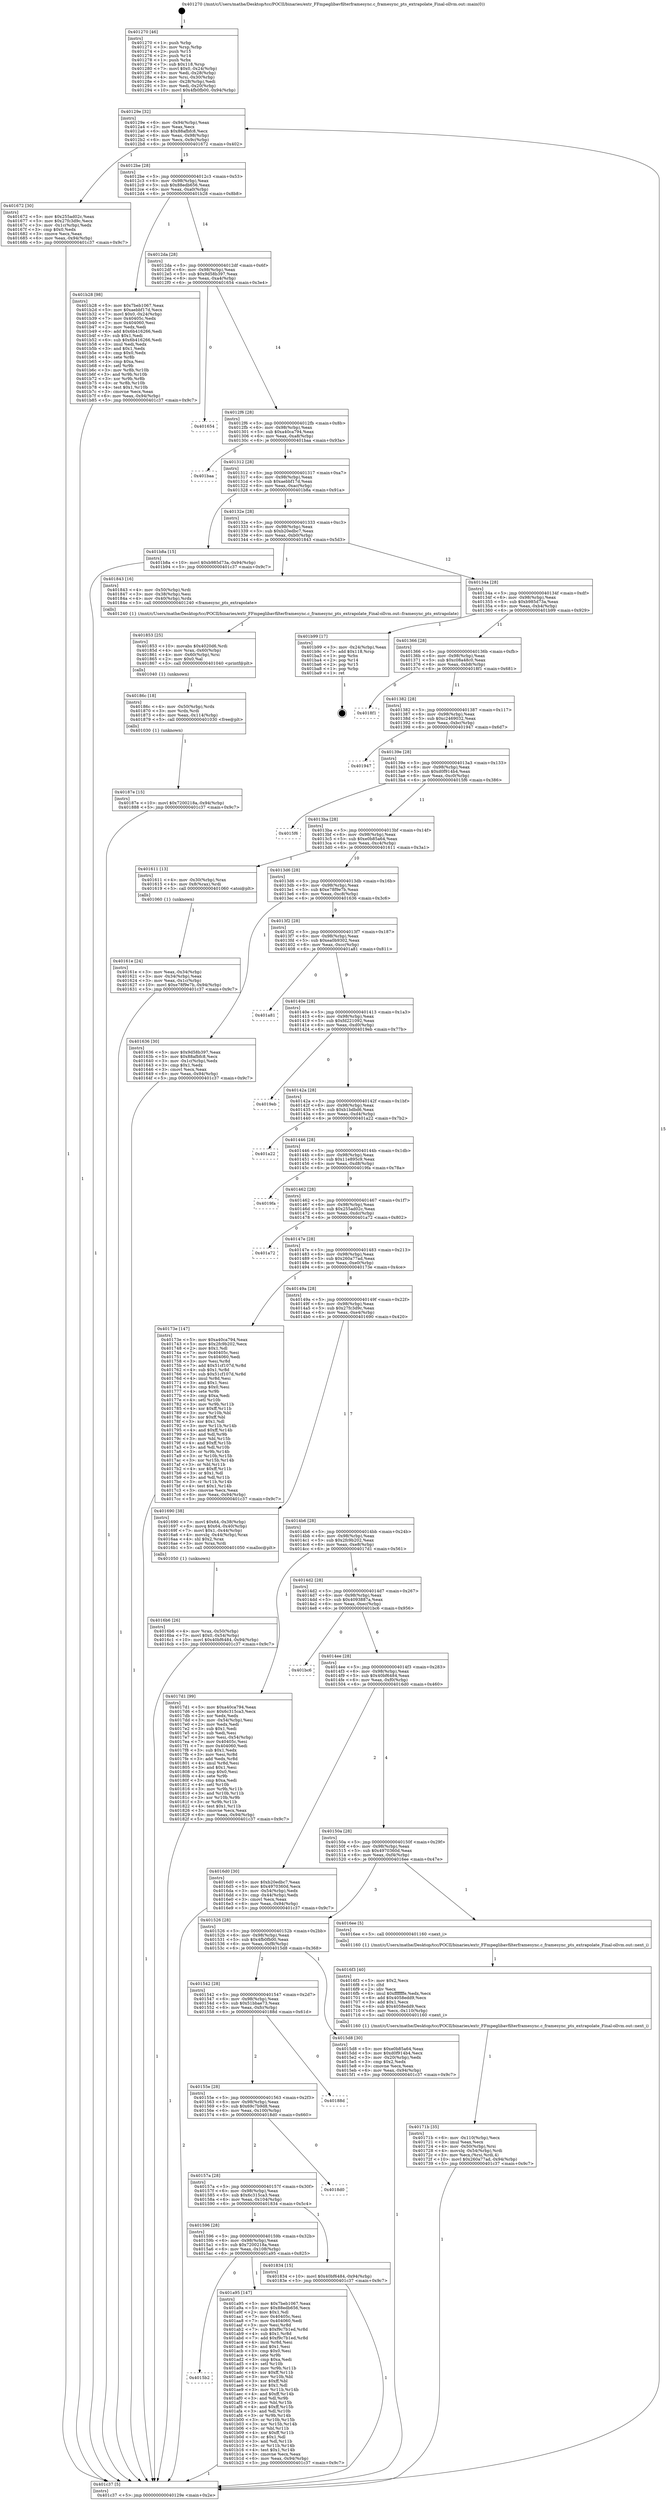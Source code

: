 digraph "0x401270" {
  label = "0x401270 (/mnt/c/Users/mathe/Desktop/tcc/POCII/binaries/extr_FFmpeglibavfilterframesync.c_framesync_pts_extrapolate_Final-ollvm.out::main(0))"
  labelloc = "t"
  node[shape=record]

  Entry [label="",width=0.3,height=0.3,shape=circle,fillcolor=black,style=filled]
  "0x40129e" [label="{
     0x40129e [32]\l
     | [instrs]\l
     &nbsp;&nbsp;0x40129e \<+6\>: mov -0x94(%rbp),%eax\l
     &nbsp;&nbsp;0x4012a4 \<+2\>: mov %eax,%ecx\l
     &nbsp;&nbsp;0x4012a6 \<+6\>: sub $0x88afbfc8,%ecx\l
     &nbsp;&nbsp;0x4012ac \<+6\>: mov %eax,-0x98(%rbp)\l
     &nbsp;&nbsp;0x4012b2 \<+6\>: mov %ecx,-0x9c(%rbp)\l
     &nbsp;&nbsp;0x4012b8 \<+6\>: je 0000000000401672 \<main+0x402\>\l
  }"]
  "0x401672" [label="{
     0x401672 [30]\l
     | [instrs]\l
     &nbsp;&nbsp;0x401672 \<+5\>: mov $0x255ad02c,%eax\l
     &nbsp;&nbsp;0x401677 \<+5\>: mov $0x27fc3d9c,%ecx\l
     &nbsp;&nbsp;0x40167c \<+3\>: mov -0x1c(%rbp),%edx\l
     &nbsp;&nbsp;0x40167f \<+3\>: cmp $0x0,%edx\l
     &nbsp;&nbsp;0x401682 \<+3\>: cmove %ecx,%eax\l
     &nbsp;&nbsp;0x401685 \<+6\>: mov %eax,-0x94(%rbp)\l
     &nbsp;&nbsp;0x40168b \<+5\>: jmp 0000000000401c37 \<main+0x9c7\>\l
  }"]
  "0x4012be" [label="{
     0x4012be [28]\l
     | [instrs]\l
     &nbsp;&nbsp;0x4012be \<+5\>: jmp 00000000004012c3 \<main+0x53\>\l
     &nbsp;&nbsp;0x4012c3 \<+6\>: mov -0x98(%rbp),%eax\l
     &nbsp;&nbsp;0x4012c9 \<+5\>: sub $0x88edb656,%eax\l
     &nbsp;&nbsp;0x4012ce \<+6\>: mov %eax,-0xa0(%rbp)\l
     &nbsp;&nbsp;0x4012d4 \<+6\>: je 0000000000401b28 \<main+0x8b8\>\l
  }"]
  Exit [label="",width=0.3,height=0.3,shape=circle,fillcolor=black,style=filled,peripheries=2]
  "0x401b28" [label="{
     0x401b28 [98]\l
     | [instrs]\l
     &nbsp;&nbsp;0x401b28 \<+5\>: mov $0x7beb1067,%eax\l
     &nbsp;&nbsp;0x401b2d \<+5\>: mov $0xaebbf17d,%ecx\l
     &nbsp;&nbsp;0x401b32 \<+7\>: movl $0x0,-0x24(%rbp)\l
     &nbsp;&nbsp;0x401b39 \<+7\>: mov 0x40405c,%edx\l
     &nbsp;&nbsp;0x401b40 \<+7\>: mov 0x404060,%esi\l
     &nbsp;&nbsp;0x401b47 \<+2\>: mov %edx,%edi\l
     &nbsp;&nbsp;0x401b49 \<+6\>: add $0x6b416266,%edi\l
     &nbsp;&nbsp;0x401b4f \<+3\>: sub $0x1,%edi\l
     &nbsp;&nbsp;0x401b52 \<+6\>: sub $0x6b416266,%edi\l
     &nbsp;&nbsp;0x401b58 \<+3\>: imul %edi,%edx\l
     &nbsp;&nbsp;0x401b5b \<+3\>: and $0x1,%edx\l
     &nbsp;&nbsp;0x401b5e \<+3\>: cmp $0x0,%edx\l
     &nbsp;&nbsp;0x401b61 \<+4\>: sete %r8b\l
     &nbsp;&nbsp;0x401b65 \<+3\>: cmp $0xa,%esi\l
     &nbsp;&nbsp;0x401b68 \<+4\>: setl %r9b\l
     &nbsp;&nbsp;0x401b6c \<+3\>: mov %r8b,%r10b\l
     &nbsp;&nbsp;0x401b6f \<+3\>: and %r9b,%r10b\l
     &nbsp;&nbsp;0x401b72 \<+3\>: xor %r9b,%r8b\l
     &nbsp;&nbsp;0x401b75 \<+3\>: or %r8b,%r10b\l
     &nbsp;&nbsp;0x401b78 \<+4\>: test $0x1,%r10b\l
     &nbsp;&nbsp;0x401b7c \<+3\>: cmovne %ecx,%eax\l
     &nbsp;&nbsp;0x401b7f \<+6\>: mov %eax,-0x94(%rbp)\l
     &nbsp;&nbsp;0x401b85 \<+5\>: jmp 0000000000401c37 \<main+0x9c7\>\l
  }"]
  "0x4012da" [label="{
     0x4012da [28]\l
     | [instrs]\l
     &nbsp;&nbsp;0x4012da \<+5\>: jmp 00000000004012df \<main+0x6f\>\l
     &nbsp;&nbsp;0x4012df \<+6\>: mov -0x98(%rbp),%eax\l
     &nbsp;&nbsp;0x4012e5 \<+5\>: sub $0x9d58b397,%eax\l
     &nbsp;&nbsp;0x4012ea \<+6\>: mov %eax,-0xa4(%rbp)\l
     &nbsp;&nbsp;0x4012f0 \<+6\>: je 0000000000401654 \<main+0x3e4\>\l
  }"]
  "0x4015b2" [label="{
     0x4015b2\l
  }", style=dashed]
  "0x401654" [label="{
     0x401654\l
  }", style=dashed]
  "0x4012f6" [label="{
     0x4012f6 [28]\l
     | [instrs]\l
     &nbsp;&nbsp;0x4012f6 \<+5\>: jmp 00000000004012fb \<main+0x8b\>\l
     &nbsp;&nbsp;0x4012fb \<+6\>: mov -0x98(%rbp),%eax\l
     &nbsp;&nbsp;0x401301 \<+5\>: sub $0xa40ca794,%eax\l
     &nbsp;&nbsp;0x401306 \<+6\>: mov %eax,-0xa8(%rbp)\l
     &nbsp;&nbsp;0x40130c \<+6\>: je 0000000000401baa \<main+0x93a\>\l
  }"]
  "0x401a95" [label="{
     0x401a95 [147]\l
     | [instrs]\l
     &nbsp;&nbsp;0x401a95 \<+5\>: mov $0x7beb1067,%eax\l
     &nbsp;&nbsp;0x401a9a \<+5\>: mov $0x88edb656,%ecx\l
     &nbsp;&nbsp;0x401a9f \<+2\>: mov $0x1,%dl\l
     &nbsp;&nbsp;0x401aa1 \<+7\>: mov 0x40405c,%esi\l
     &nbsp;&nbsp;0x401aa8 \<+7\>: mov 0x404060,%edi\l
     &nbsp;&nbsp;0x401aaf \<+3\>: mov %esi,%r8d\l
     &nbsp;&nbsp;0x401ab2 \<+7\>: sub $0xf9c7b1ed,%r8d\l
     &nbsp;&nbsp;0x401ab9 \<+4\>: sub $0x1,%r8d\l
     &nbsp;&nbsp;0x401abd \<+7\>: add $0xf9c7b1ed,%r8d\l
     &nbsp;&nbsp;0x401ac4 \<+4\>: imul %r8d,%esi\l
     &nbsp;&nbsp;0x401ac8 \<+3\>: and $0x1,%esi\l
     &nbsp;&nbsp;0x401acb \<+3\>: cmp $0x0,%esi\l
     &nbsp;&nbsp;0x401ace \<+4\>: sete %r9b\l
     &nbsp;&nbsp;0x401ad2 \<+3\>: cmp $0xa,%edi\l
     &nbsp;&nbsp;0x401ad5 \<+4\>: setl %r10b\l
     &nbsp;&nbsp;0x401ad9 \<+3\>: mov %r9b,%r11b\l
     &nbsp;&nbsp;0x401adc \<+4\>: xor $0xff,%r11b\l
     &nbsp;&nbsp;0x401ae0 \<+3\>: mov %r10b,%bl\l
     &nbsp;&nbsp;0x401ae3 \<+3\>: xor $0xff,%bl\l
     &nbsp;&nbsp;0x401ae6 \<+3\>: xor $0x1,%dl\l
     &nbsp;&nbsp;0x401ae9 \<+3\>: mov %r11b,%r14b\l
     &nbsp;&nbsp;0x401aec \<+4\>: and $0xff,%r14b\l
     &nbsp;&nbsp;0x401af0 \<+3\>: and %dl,%r9b\l
     &nbsp;&nbsp;0x401af3 \<+3\>: mov %bl,%r15b\l
     &nbsp;&nbsp;0x401af6 \<+4\>: and $0xff,%r15b\l
     &nbsp;&nbsp;0x401afa \<+3\>: and %dl,%r10b\l
     &nbsp;&nbsp;0x401afd \<+3\>: or %r9b,%r14b\l
     &nbsp;&nbsp;0x401b00 \<+3\>: or %r10b,%r15b\l
     &nbsp;&nbsp;0x401b03 \<+3\>: xor %r15b,%r14b\l
     &nbsp;&nbsp;0x401b06 \<+3\>: or %bl,%r11b\l
     &nbsp;&nbsp;0x401b09 \<+4\>: xor $0xff,%r11b\l
     &nbsp;&nbsp;0x401b0d \<+3\>: or $0x1,%dl\l
     &nbsp;&nbsp;0x401b10 \<+3\>: and %dl,%r11b\l
     &nbsp;&nbsp;0x401b13 \<+3\>: or %r11b,%r14b\l
     &nbsp;&nbsp;0x401b16 \<+4\>: test $0x1,%r14b\l
     &nbsp;&nbsp;0x401b1a \<+3\>: cmovne %ecx,%eax\l
     &nbsp;&nbsp;0x401b1d \<+6\>: mov %eax,-0x94(%rbp)\l
     &nbsp;&nbsp;0x401b23 \<+5\>: jmp 0000000000401c37 \<main+0x9c7\>\l
  }"]
  "0x401baa" [label="{
     0x401baa\l
  }", style=dashed]
  "0x401312" [label="{
     0x401312 [28]\l
     | [instrs]\l
     &nbsp;&nbsp;0x401312 \<+5\>: jmp 0000000000401317 \<main+0xa7\>\l
     &nbsp;&nbsp;0x401317 \<+6\>: mov -0x98(%rbp),%eax\l
     &nbsp;&nbsp;0x40131d \<+5\>: sub $0xaebbf17d,%eax\l
     &nbsp;&nbsp;0x401322 \<+6\>: mov %eax,-0xac(%rbp)\l
     &nbsp;&nbsp;0x401328 \<+6\>: je 0000000000401b8a \<main+0x91a\>\l
  }"]
  "0x40187e" [label="{
     0x40187e [15]\l
     | [instrs]\l
     &nbsp;&nbsp;0x40187e \<+10\>: movl $0x7200218a,-0x94(%rbp)\l
     &nbsp;&nbsp;0x401888 \<+5\>: jmp 0000000000401c37 \<main+0x9c7\>\l
  }"]
  "0x401b8a" [label="{
     0x401b8a [15]\l
     | [instrs]\l
     &nbsp;&nbsp;0x401b8a \<+10\>: movl $0xb985d73a,-0x94(%rbp)\l
     &nbsp;&nbsp;0x401b94 \<+5\>: jmp 0000000000401c37 \<main+0x9c7\>\l
  }"]
  "0x40132e" [label="{
     0x40132e [28]\l
     | [instrs]\l
     &nbsp;&nbsp;0x40132e \<+5\>: jmp 0000000000401333 \<main+0xc3\>\l
     &nbsp;&nbsp;0x401333 \<+6\>: mov -0x98(%rbp),%eax\l
     &nbsp;&nbsp;0x401339 \<+5\>: sub $0xb20edbc7,%eax\l
     &nbsp;&nbsp;0x40133e \<+6\>: mov %eax,-0xb0(%rbp)\l
     &nbsp;&nbsp;0x401344 \<+6\>: je 0000000000401843 \<main+0x5d3\>\l
  }"]
  "0x40186c" [label="{
     0x40186c [18]\l
     | [instrs]\l
     &nbsp;&nbsp;0x40186c \<+4\>: mov -0x50(%rbp),%rdx\l
     &nbsp;&nbsp;0x401870 \<+3\>: mov %rdx,%rdi\l
     &nbsp;&nbsp;0x401873 \<+6\>: mov %eax,-0x114(%rbp)\l
     &nbsp;&nbsp;0x401879 \<+5\>: call 0000000000401030 \<free@plt\>\l
     | [calls]\l
     &nbsp;&nbsp;0x401030 \{1\} (unknown)\l
  }"]
  "0x401843" [label="{
     0x401843 [16]\l
     | [instrs]\l
     &nbsp;&nbsp;0x401843 \<+4\>: mov -0x50(%rbp),%rdi\l
     &nbsp;&nbsp;0x401847 \<+3\>: mov -0x38(%rbp),%esi\l
     &nbsp;&nbsp;0x40184a \<+4\>: mov -0x40(%rbp),%rdx\l
     &nbsp;&nbsp;0x40184e \<+5\>: call 0000000000401240 \<framesync_pts_extrapolate\>\l
     | [calls]\l
     &nbsp;&nbsp;0x401240 \{1\} (/mnt/c/Users/mathe/Desktop/tcc/POCII/binaries/extr_FFmpeglibavfilterframesync.c_framesync_pts_extrapolate_Final-ollvm.out::framesync_pts_extrapolate)\l
  }"]
  "0x40134a" [label="{
     0x40134a [28]\l
     | [instrs]\l
     &nbsp;&nbsp;0x40134a \<+5\>: jmp 000000000040134f \<main+0xdf\>\l
     &nbsp;&nbsp;0x40134f \<+6\>: mov -0x98(%rbp),%eax\l
     &nbsp;&nbsp;0x401355 \<+5\>: sub $0xb985d73a,%eax\l
     &nbsp;&nbsp;0x40135a \<+6\>: mov %eax,-0xb4(%rbp)\l
     &nbsp;&nbsp;0x401360 \<+6\>: je 0000000000401b99 \<main+0x929\>\l
  }"]
  "0x401853" [label="{
     0x401853 [25]\l
     | [instrs]\l
     &nbsp;&nbsp;0x401853 \<+10\>: movabs $0x4020d6,%rdi\l
     &nbsp;&nbsp;0x40185d \<+4\>: mov %rax,-0x60(%rbp)\l
     &nbsp;&nbsp;0x401861 \<+4\>: mov -0x60(%rbp),%rsi\l
     &nbsp;&nbsp;0x401865 \<+2\>: mov $0x0,%al\l
     &nbsp;&nbsp;0x401867 \<+5\>: call 0000000000401040 \<printf@plt\>\l
     | [calls]\l
     &nbsp;&nbsp;0x401040 \{1\} (unknown)\l
  }"]
  "0x401b99" [label="{
     0x401b99 [17]\l
     | [instrs]\l
     &nbsp;&nbsp;0x401b99 \<+3\>: mov -0x24(%rbp),%eax\l
     &nbsp;&nbsp;0x401b9c \<+7\>: add $0x118,%rsp\l
     &nbsp;&nbsp;0x401ba3 \<+1\>: pop %rbx\l
     &nbsp;&nbsp;0x401ba4 \<+2\>: pop %r14\l
     &nbsp;&nbsp;0x401ba6 \<+2\>: pop %r15\l
     &nbsp;&nbsp;0x401ba8 \<+1\>: pop %rbp\l
     &nbsp;&nbsp;0x401ba9 \<+1\>: ret\l
  }"]
  "0x401366" [label="{
     0x401366 [28]\l
     | [instrs]\l
     &nbsp;&nbsp;0x401366 \<+5\>: jmp 000000000040136b \<main+0xfb\>\l
     &nbsp;&nbsp;0x40136b \<+6\>: mov -0x98(%rbp),%eax\l
     &nbsp;&nbsp;0x401371 \<+5\>: sub $0xc08a48c0,%eax\l
     &nbsp;&nbsp;0x401376 \<+6\>: mov %eax,-0xb8(%rbp)\l
     &nbsp;&nbsp;0x40137c \<+6\>: je 00000000004018f1 \<main+0x681\>\l
  }"]
  "0x401596" [label="{
     0x401596 [28]\l
     | [instrs]\l
     &nbsp;&nbsp;0x401596 \<+5\>: jmp 000000000040159b \<main+0x32b\>\l
     &nbsp;&nbsp;0x40159b \<+6\>: mov -0x98(%rbp),%eax\l
     &nbsp;&nbsp;0x4015a1 \<+5\>: sub $0x7200218a,%eax\l
     &nbsp;&nbsp;0x4015a6 \<+6\>: mov %eax,-0x108(%rbp)\l
     &nbsp;&nbsp;0x4015ac \<+6\>: je 0000000000401a95 \<main+0x825\>\l
  }"]
  "0x4018f1" [label="{
     0x4018f1\l
  }", style=dashed]
  "0x401382" [label="{
     0x401382 [28]\l
     | [instrs]\l
     &nbsp;&nbsp;0x401382 \<+5\>: jmp 0000000000401387 \<main+0x117\>\l
     &nbsp;&nbsp;0x401387 \<+6\>: mov -0x98(%rbp),%eax\l
     &nbsp;&nbsp;0x40138d \<+5\>: sub $0xc2469032,%eax\l
     &nbsp;&nbsp;0x401392 \<+6\>: mov %eax,-0xbc(%rbp)\l
     &nbsp;&nbsp;0x401398 \<+6\>: je 0000000000401947 \<main+0x6d7\>\l
  }"]
  "0x401834" [label="{
     0x401834 [15]\l
     | [instrs]\l
     &nbsp;&nbsp;0x401834 \<+10\>: movl $0x40bf6484,-0x94(%rbp)\l
     &nbsp;&nbsp;0x40183e \<+5\>: jmp 0000000000401c37 \<main+0x9c7\>\l
  }"]
  "0x401947" [label="{
     0x401947\l
  }", style=dashed]
  "0x40139e" [label="{
     0x40139e [28]\l
     | [instrs]\l
     &nbsp;&nbsp;0x40139e \<+5\>: jmp 00000000004013a3 \<main+0x133\>\l
     &nbsp;&nbsp;0x4013a3 \<+6\>: mov -0x98(%rbp),%eax\l
     &nbsp;&nbsp;0x4013a9 \<+5\>: sub $0xd0f914b4,%eax\l
     &nbsp;&nbsp;0x4013ae \<+6\>: mov %eax,-0xc0(%rbp)\l
     &nbsp;&nbsp;0x4013b4 \<+6\>: je 00000000004015f6 \<main+0x386\>\l
  }"]
  "0x40157a" [label="{
     0x40157a [28]\l
     | [instrs]\l
     &nbsp;&nbsp;0x40157a \<+5\>: jmp 000000000040157f \<main+0x30f\>\l
     &nbsp;&nbsp;0x40157f \<+6\>: mov -0x98(%rbp),%eax\l
     &nbsp;&nbsp;0x401585 \<+5\>: sub $0x6c315ca3,%eax\l
     &nbsp;&nbsp;0x40158a \<+6\>: mov %eax,-0x104(%rbp)\l
     &nbsp;&nbsp;0x401590 \<+6\>: je 0000000000401834 \<main+0x5c4\>\l
  }"]
  "0x4015f6" [label="{
     0x4015f6\l
  }", style=dashed]
  "0x4013ba" [label="{
     0x4013ba [28]\l
     | [instrs]\l
     &nbsp;&nbsp;0x4013ba \<+5\>: jmp 00000000004013bf \<main+0x14f\>\l
     &nbsp;&nbsp;0x4013bf \<+6\>: mov -0x98(%rbp),%eax\l
     &nbsp;&nbsp;0x4013c5 \<+5\>: sub $0xe0b85a64,%eax\l
     &nbsp;&nbsp;0x4013ca \<+6\>: mov %eax,-0xc4(%rbp)\l
     &nbsp;&nbsp;0x4013d0 \<+6\>: je 0000000000401611 \<main+0x3a1\>\l
  }"]
  "0x4018d0" [label="{
     0x4018d0\l
  }", style=dashed]
  "0x401611" [label="{
     0x401611 [13]\l
     | [instrs]\l
     &nbsp;&nbsp;0x401611 \<+4\>: mov -0x30(%rbp),%rax\l
     &nbsp;&nbsp;0x401615 \<+4\>: mov 0x8(%rax),%rdi\l
     &nbsp;&nbsp;0x401619 \<+5\>: call 0000000000401060 \<atoi@plt\>\l
     | [calls]\l
     &nbsp;&nbsp;0x401060 \{1\} (unknown)\l
  }"]
  "0x4013d6" [label="{
     0x4013d6 [28]\l
     | [instrs]\l
     &nbsp;&nbsp;0x4013d6 \<+5\>: jmp 00000000004013db \<main+0x16b\>\l
     &nbsp;&nbsp;0x4013db \<+6\>: mov -0x98(%rbp),%eax\l
     &nbsp;&nbsp;0x4013e1 \<+5\>: sub $0xe78f9e7b,%eax\l
     &nbsp;&nbsp;0x4013e6 \<+6\>: mov %eax,-0xc8(%rbp)\l
     &nbsp;&nbsp;0x4013ec \<+6\>: je 0000000000401636 \<main+0x3c6\>\l
  }"]
  "0x40155e" [label="{
     0x40155e [28]\l
     | [instrs]\l
     &nbsp;&nbsp;0x40155e \<+5\>: jmp 0000000000401563 \<main+0x2f3\>\l
     &nbsp;&nbsp;0x401563 \<+6\>: mov -0x98(%rbp),%eax\l
     &nbsp;&nbsp;0x401569 \<+5\>: sub $0x69c7b9d8,%eax\l
     &nbsp;&nbsp;0x40156e \<+6\>: mov %eax,-0x100(%rbp)\l
     &nbsp;&nbsp;0x401574 \<+6\>: je 00000000004018d0 \<main+0x660\>\l
  }"]
  "0x401636" [label="{
     0x401636 [30]\l
     | [instrs]\l
     &nbsp;&nbsp;0x401636 \<+5\>: mov $0x9d58b397,%eax\l
     &nbsp;&nbsp;0x40163b \<+5\>: mov $0x88afbfc8,%ecx\l
     &nbsp;&nbsp;0x401640 \<+3\>: mov -0x1c(%rbp),%edx\l
     &nbsp;&nbsp;0x401643 \<+3\>: cmp $0x1,%edx\l
     &nbsp;&nbsp;0x401646 \<+3\>: cmovl %ecx,%eax\l
     &nbsp;&nbsp;0x401649 \<+6\>: mov %eax,-0x94(%rbp)\l
     &nbsp;&nbsp;0x40164f \<+5\>: jmp 0000000000401c37 \<main+0x9c7\>\l
  }"]
  "0x4013f2" [label="{
     0x4013f2 [28]\l
     | [instrs]\l
     &nbsp;&nbsp;0x4013f2 \<+5\>: jmp 00000000004013f7 \<main+0x187\>\l
     &nbsp;&nbsp;0x4013f7 \<+6\>: mov -0x98(%rbp),%eax\l
     &nbsp;&nbsp;0x4013fd \<+5\>: sub $0xea0b9302,%eax\l
     &nbsp;&nbsp;0x401402 \<+6\>: mov %eax,-0xcc(%rbp)\l
     &nbsp;&nbsp;0x401408 \<+6\>: je 0000000000401a81 \<main+0x811\>\l
  }"]
  "0x40188d" [label="{
     0x40188d\l
  }", style=dashed]
  "0x401a81" [label="{
     0x401a81\l
  }", style=dashed]
  "0x40140e" [label="{
     0x40140e [28]\l
     | [instrs]\l
     &nbsp;&nbsp;0x40140e \<+5\>: jmp 0000000000401413 \<main+0x1a3\>\l
     &nbsp;&nbsp;0x401413 \<+6\>: mov -0x98(%rbp),%eax\l
     &nbsp;&nbsp;0x401419 \<+5\>: sub $0xfd221092,%eax\l
     &nbsp;&nbsp;0x40141e \<+6\>: mov %eax,-0xd0(%rbp)\l
     &nbsp;&nbsp;0x401424 \<+6\>: je 00000000004019eb \<main+0x77b\>\l
  }"]
  "0x40171b" [label="{
     0x40171b [35]\l
     | [instrs]\l
     &nbsp;&nbsp;0x40171b \<+6\>: mov -0x110(%rbp),%ecx\l
     &nbsp;&nbsp;0x401721 \<+3\>: imul %eax,%ecx\l
     &nbsp;&nbsp;0x401724 \<+4\>: mov -0x50(%rbp),%rsi\l
     &nbsp;&nbsp;0x401728 \<+4\>: movslq -0x54(%rbp),%rdi\l
     &nbsp;&nbsp;0x40172c \<+3\>: mov %ecx,(%rsi,%rdi,4)\l
     &nbsp;&nbsp;0x40172f \<+10\>: movl $0x260a77ad,-0x94(%rbp)\l
     &nbsp;&nbsp;0x401739 \<+5\>: jmp 0000000000401c37 \<main+0x9c7\>\l
  }"]
  "0x4019eb" [label="{
     0x4019eb\l
  }", style=dashed]
  "0x40142a" [label="{
     0x40142a [28]\l
     | [instrs]\l
     &nbsp;&nbsp;0x40142a \<+5\>: jmp 000000000040142f \<main+0x1bf\>\l
     &nbsp;&nbsp;0x40142f \<+6\>: mov -0x98(%rbp),%eax\l
     &nbsp;&nbsp;0x401435 \<+5\>: sub $0xb1bdbd6,%eax\l
     &nbsp;&nbsp;0x40143a \<+6\>: mov %eax,-0xd4(%rbp)\l
     &nbsp;&nbsp;0x401440 \<+6\>: je 0000000000401a22 \<main+0x7b2\>\l
  }"]
  "0x4016f3" [label="{
     0x4016f3 [40]\l
     | [instrs]\l
     &nbsp;&nbsp;0x4016f3 \<+5\>: mov $0x2,%ecx\l
     &nbsp;&nbsp;0x4016f8 \<+1\>: cltd\l
     &nbsp;&nbsp;0x4016f9 \<+2\>: idiv %ecx\l
     &nbsp;&nbsp;0x4016fb \<+6\>: imul $0xfffffffe,%edx,%ecx\l
     &nbsp;&nbsp;0x401701 \<+6\>: add $0x4058edd9,%ecx\l
     &nbsp;&nbsp;0x401707 \<+3\>: add $0x1,%ecx\l
     &nbsp;&nbsp;0x40170a \<+6\>: sub $0x4058edd9,%ecx\l
     &nbsp;&nbsp;0x401710 \<+6\>: mov %ecx,-0x110(%rbp)\l
     &nbsp;&nbsp;0x401716 \<+5\>: call 0000000000401160 \<next_i\>\l
     | [calls]\l
     &nbsp;&nbsp;0x401160 \{1\} (/mnt/c/Users/mathe/Desktop/tcc/POCII/binaries/extr_FFmpeglibavfilterframesync.c_framesync_pts_extrapolate_Final-ollvm.out::next_i)\l
  }"]
  "0x401a22" [label="{
     0x401a22\l
  }", style=dashed]
  "0x401446" [label="{
     0x401446 [28]\l
     | [instrs]\l
     &nbsp;&nbsp;0x401446 \<+5\>: jmp 000000000040144b \<main+0x1db\>\l
     &nbsp;&nbsp;0x40144b \<+6\>: mov -0x98(%rbp),%eax\l
     &nbsp;&nbsp;0x401451 \<+5\>: sub $0x11e895c9,%eax\l
     &nbsp;&nbsp;0x401456 \<+6\>: mov %eax,-0xd8(%rbp)\l
     &nbsp;&nbsp;0x40145c \<+6\>: je 00000000004019fa \<main+0x78a\>\l
  }"]
  "0x4016b6" [label="{
     0x4016b6 [26]\l
     | [instrs]\l
     &nbsp;&nbsp;0x4016b6 \<+4\>: mov %rax,-0x50(%rbp)\l
     &nbsp;&nbsp;0x4016ba \<+7\>: movl $0x0,-0x54(%rbp)\l
     &nbsp;&nbsp;0x4016c1 \<+10\>: movl $0x40bf6484,-0x94(%rbp)\l
     &nbsp;&nbsp;0x4016cb \<+5\>: jmp 0000000000401c37 \<main+0x9c7\>\l
  }"]
  "0x4019fa" [label="{
     0x4019fa\l
  }", style=dashed]
  "0x401462" [label="{
     0x401462 [28]\l
     | [instrs]\l
     &nbsp;&nbsp;0x401462 \<+5\>: jmp 0000000000401467 \<main+0x1f7\>\l
     &nbsp;&nbsp;0x401467 \<+6\>: mov -0x98(%rbp),%eax\l
     &nbsp;&nbsp;0x40146d \<+5\>: sub $0x255ad02c,%eax\l
     &nbsp;&nbsp;0x401472 \<+6\>: mov %eax,-0xdc(%rbp)\l
     &nbsp;&nbsp;0x401478 \<+6\>: je 0000000000401a72 \<main+0x802\>\l
  }"]
  "0x40161e" [label="{
     0x40161e [24]\l
     | [instrs]\l
     &nbsp;&nbsp;0x40161e \<+3\>: mov %eax,-0x34(%rbp)\l
     &nbsp;&nbsp;0x401621 \<+3\>: mov -0x34(%rbp),%eax\l
     &nbsp;&nbsp;0x401624 \<+3\>: mov %eax,-0x1c(%rbp)\l
     &nbsp;&nbsp;0x401627 \<+10\>: movl $0xe78f9e7b,-0x94(%rbp)\l
     &nbsp;&nbsp;0x401631 \<+5\>: jmp 0000000000401c37 \<main+0x9c7\>\l
  }"]
  "0x401a72" [label="{
     0x401a72\l
  }", style=dashed]
  "0x40147e" [label="{
     0x40147e [28]\l
     | [instrs]\l
     &nbsp;&nbsp;0x40147e \<+5\>: jmp 0000000000401483 \<main+0x213\>\l
     &nbsp;&nbsp;0x401483 \<+6\>: mov -0x98(%rbp),%eax\l
     &nbsp;&nbsp;0x401489 \<+5\>: sub $0x260a77ad,%eax\l
     &nbsp;&nbsp;0x40148e \<+6\>: mov %eax,-0xe0(%rbp)\l
     &nbsp;&nbsp;0x401494 \<+6\>: je 000000000040173e \<main+0x4ce\>\l
  }"]
  "0x401270" [label="{
     0x401270 [46]\l
     | [instrs]\l
     &nbsp;&nbsp;0x401270 \<+1\>: push %rbp\l
     &nbsp;&nbsp;0x401271 \<+3\>: mov %rsp,%rbp\l
     &nbsp;&nbsp;0x401274 \<+2\>: push %r15\l
     &nbsp;&nbsp;0x401276 \<+2\>: push %r14\l
     &nbsp;&nbsp;0x401278 \<+1\>: push %rbx\l
     &nbsp;&nbsp;0x401279 \<+7\>: sub $0x118,%rsp\l
     &nbsp;&nbsp;0x401280 \<+7\>: movl $0x0,-0x24(%rbp)\l
     &nbsp;&nbsp;0x401287 \<+3\>: mov %edi,-0x28(%rbp)\l
     &nbsp;&nbsp;0x40128a \<+4\>: mov %rsi,-0x30(%rbp)\l
     &nbsp;&nbsp;0x40128e \<+3\>: mov -0x28(%rbp),%edi\l
     &nbsp;&nbsp;0x401291 \<+3\>: mov %edi,-0x20(%rbp)\l
     &nbsp;&nbsp;0x401294 \<+10\>: movl $0x4fb0fb00,-0x94(%rbp)\l
  }"]
  "0x40173e" [label="{
     0x40173e [147]\l
     | [instrs]\l
     &nbsp;&nbsp;0x40173e \<+5\>: mov $0xa40ca794,%eax\l
     &nbsp;&nbsp;0x401743 \<+5\>: mov $0x2fc9b202,%ecx\l
     &nbsp;&nbsp;0x401748 \<+2\>: mov $0x1,%dl\l
     &nbsp;&nbsp;0x40174a \<+7\>: mov 0x40405c,%esi\l
     &nbsp;&nbsp;0x401751 \<+7\>: mov 0x404060,%edi\l
     &nbsp;&nbsp;0x401758 \<+3\>: mov %esi,%r8d\l
     &nbsp;&nbsp;0x40175b \<+7\>: add $0x51cf107d,%r8d\l
     &nbsp;&nbsp;0x401762 \<+4\>: sub $0x1,%r8d\l
     &nbsp;&nbsp;0x401766 \<+7\>: sub $0x51cf107d,%r8d\l
     &nbsp;&nbsp;0x40176d \<+4\>: imul %r8d,%esi\l
     &nbsp;&nbsp;0x401771 \<+3\>: and $0x1,%esi\l
     &nbsp;&nbsp;0x401774 \<+3\>: cmp $0x0,%esi\l
     &nbsp;&nbsp;0x401777 \<+4\>: sete %r9b\l
     &nbsp;&nbsp;0x40177b \<+3\>: cmp $0xa,%edi\l
     &nbsp;&nbsp;0x40177e \<+4\>: setl %r10b\l
     &nbsp;&nbsp;0x401782 \<+3\>: mov %r9b,%r11b\l
     &nbsp;&nbsp;0x401785 \<+4\>: xor $0xff,%r11b\l
     &nbsp;&nbsp;0x401789 \<+3\>: mov %r10b,%bl\l
     &nbsp;&nbsp;0x40178c \<+3\>: xor $0xff,%bl\l
     &nbsp;&nbsp;0x40178f \<+3\>: xor $0x1,%dl\l
     &nbsp;&nbsp;0x401792 \<+3\>: mov %r11b,%r14b\l
     &nbsp;&nbsp;0x401795 \<+4\>: and $0xff,%r14b\l
     &nbsp;&nbsp;0x401799 \<+3\>: and %dl,%r9b\l
     &nbsp;&nbsp;0x40179c \<+3\>: mov %bl,%r15b\l
     &nbsp;&nbsp;0x40179f \<+4\>: and $0xff,%r15b\l
     &nbsp;&nbsp;0x4017a3 \<+3\>: and %dl,%r10b\l
     &nbsp;&nbsp;0x4017a6 \<+3\>: or %r9b,%r14b\l
     &nbsp;&nbsp;0x4017a9 \<+3\>: or %r10b,%r15b\l
     &nbsp;&nbsp;0x4017ac \<+3\>: xor %r15b,%r14b\l
     &nbsp;&nbsp;0x4017af \<+3\>: or %bl,%r11b\l
     &nbsp;&nbsp;0x4017b2 \<+4\>: xor $0xff,%r11b\l
     &nbsp;&nbsp;0x4017b6 \<+3\>: or $0x1,%dl\l
     &nbsp;&nbsp;0x4017b9 \<+3\>: and %dl,%r11b\l
     &nbsp;&nbsp;0x4017bc \<+3\>: or %r11b,%r14b\l
     &nbsp;&nbsp;0x4017bf \<+4\>: test $0x1,%r14b\l
     &nbsp;&nbsp;0x4017c3 \<+3\>: cmovne %ecx,%eax\l
     &nbsp;&nbsp;0x4017c6 \<+6\>: mov %eax,-0x94(%rbp)\l
     &nbsp;&nbsp;0x4017cc \<+5\>: jmp 0000000000401c37 \<main+0x9c7\>\l
  }"]
  "0x40149a" [label="{
     0x40149a [28]\l
     | [instrs]\l
     &nbsp;&nbsp;0x40149a \<+5\>: jmp 000000000040149f \<main+0x22f\>\l
     &nbsp;&nbsp;0x40149f \<+6\>: mov -0x98(%rbp),%eax\l
     &nbsp;&nbsp;0x4014a5 \<+5\>: sub $0x27fc3d9c,%eax\l
     &nbsp;&nbsp;0x4014aa \<+6\>: mov %eax,-0xe4(%rbp)\l
     &nbsp;&nbsp;0x4014b0 \<+6\>: je 0000000000401690 \<main+0x420\>\l
  }"]
  "0x401c37" [label="{
     0x401c37 [5]\l
     | [instrs]\l
     &nbsp;&nbsp;0x401c37 \<+5\>: jmp 000000000040129e \<main+0x2e\>\l
  }"]
  "0x401690" [label="{
     0x401690 [38]\l
     | [instrs]\l
     &nbsp;&nbsp;0x401690 \<+7\>: movl $0x64,-0x38(%rbp)\l
     &nbsp;&nbsp;0x401697 \<+8\>: movq $0x64,-0x40(%rbp)\l
     &nbsp;&nbsp;0x40169f \<+7\>: movl $0x1,-0x44(%rbp)\l
     &nbsp;&nbsp;0x4016a6 \<+4\>: movslq -0x44(%rbp),%rax\l
     &nbsp;&nbsp;0x4016aa \<+4\>: shl $0x2,%rax\l
     &nbsp;&nbsp;0x4016ae \<+3\>: mov %rax,%rdi\l
     &nbsp;&nbsp;0x4016b1 \<+5\>: call 0000000000401050 \<malloc@plt\>\l
     | [calls]\l
     &nbsp;&nbsp;0x401050 \{1\} (unknown)\l
  }"]
  "0x4014b6" [label="{
     0x4014b6 [28]\l
     | [instrs]\l
     &nbsp;&nbsp;0x4014b6 \<+5\>: jmp 00000000004014bb \<main+0x24b\>\l
     &nbsp;&nbsp;0x4014bb \<+6\>: mov -0x98(%rbp),%eax\l
     &nbsp;&nbsp;0x4014c1 \<+5\>: sub $0x2fc9b202,%eax\l
     &nbsp;&nbsp;0x4014c6 \<+6\>: mov %eax,-0xe8(%rbp)\l
     &nbsp;&nbsp;0x4014cc \<+6\>: je 00000000004017d1 \<main+0x561\>\l
  }"]
  "0x401542" [label="{
     0x401542 [28]\l
     | [instrs]\l
     &nbsp;&nbsp;0x401542 \<+5\>: jmp 0000000000401547 \<main+0x2d7\>\l
     &nbsp;&nbsp;0x401547 \<+6\>: mov -0x98(%rbp),%eax\l
     &nbsp;&nbsp;0x40154d \<+5\>: sub $0x51bbae73,%eax\l
     &nbsp;&nbsp;0x401552 \<+6\>: mov %eax,-0xfc(%rbp)\l
     &nbsp;&nbsp;0x401558 \<+6\>: je 000000000040188d \<main+0x61d\>\l
  }"]
  "0x4017d1" [label="{
     0x4017d1 [99]\l
     | [instrs]\l
     &nbsp;&nbsp;0x4017d1 \<+5\>: mov $0xa40ca794,%eax\l
     &nbsp;&nbsp;0x4017d6 \<+5\>: mov $0x6c315ca3,%ecx\l
     &nbsp;&nbsp;0x4017db \<+2\>: xor %edx,%edx\l
     &nbsp;&nbsp;0x4017dd \<+3\>: mov -0x54(%rbp),%esi\l
     &nbsp;&nbsp;0x4017e0 \<+2\>: mov %edx,%edi\l
     &nbsp;&nbsp;0x4017e2 \<+3\>: sub $0x1,%edi\l
     &nbsp;&nbsp;0x4017e5 \<+2\>: sub %edi,%esi\l
     &nbsp;&nbsp;0x4017e7 \<+3\>: mov %esi,-0x54(%rbp)\l
     &nbsp;&nbsp;0x4017ea \<+7\>: mov 0x40405c,%esi\l
     &nbsp;&nbsp;0x4017f1 \<+7\>: mov 0x404060,%edi\l
     &nbsp;&nbsp;0x4017f8 \<+3\>: sub $0x1,%edx\l
     &nbsp;&nbsp;0x4017fb \<+3\>: mov %esi,%r8d\l
     &nbsp;&nbsp;0x4017fe \<+3\>: add %edx,%r8d\l
     &nbsp;&nbsp;0x401801 \<+4\>: imul %r8d,%esi\l
     &nbsp;&nbsp;0x401805 \<+3\>: and $0x1,%esi\l
     &nbsp;&nbsp;0x401808 \<+3\>: cmp $0x0,%esi\l
     &nbsp;&nbsp;0x40180b \<+4\>: sete %r9b\l
     &nbsp;&nbsp;0x40180f \<+3\>: cmp $0xa,%edi\l
     &nbsp;&nbsp;0x401812 \<+4\>: setl %r10b\l
     &nbsp;&nbsp;0x401816 \<+3\>: mov %r9b,%r11b\l
     &nbsp;&nbsp;0x401819 \<+3\>: and %r10b,%r11b\l
     &nbsp;&nbsp;0x40181c \<+3\>: xor %r10b,%r9b\l
     &nbsp;&nbsp;0x40181f \<+3\>: or %r9b,%r11b\l
     &nbsp;&nbsp;0x401822 \<+4\>: test $0x1,%r11b\l
     &nbsp;&nbsp;0x401826 \<+3\>: cmovne %ecx,%eax\l
     &nbsp;&nbsp;0x401829 \<+6\>: mov %eax,-0x94(%rbp)\l
     &nbsp;&nbsp;0x40182f \<+5\>: jmp 0000000000401c37 \<main+0x9c7\>\l
  }"]
  "0x4014d2" [label="{
     0x4014d2 [28]\l
     | [instrs]\l
     &nbsp;&nbsp;0x4014d2 \<+5\>: jmp 00000000004014d7 \<main+0x267\>\l
     &nbsp;&nbsp;0x4014d7 \<+6\>: mov -0x98(%rbp),%eax\l
     &nbsp;&nbsp;0x4014dd \<+5\>: sub $0x4093887a,%eax\l
     &nbsp;&nbsp;0x4014e2 \<+6\>: mov %eax,-0xec(%rbp)\l
     &nbsp;&nbsp;0x4014e8 \<+6\>: je 0000000000401bc6 \<main+0x956\>\l
  }"]
  "0x4015d8" [label="{
     0x4015d8 [30]\l
     | [instrs]\l
     &nbsp;&nbsp;0x4015d8 \<+5\>: mov $0xe0b85a64,%eax\l
     &nbsp;&nbsp;0x4015dd \<+5\>: mov $0xd0f914b4,%ecx\l
     &nbsp;&nbsp;0x4015e2 \<+3\>: mov -0x20(%rbp),%edx\l
     &nbsp;&nbsp;0x4015e5 \<+3\>: cmp $0x2,%edx\l
     &nbsp;&nbsp;0x4015e8 \<+3\>: cmovne %ecx,%eax\l
     &nbsp;&nbsp;0x4015eb \<+6\>: mov %eax,-0x94(%rbp)\l
     &nbsp;&nbsp;0x4015f1 \<+5\>: jmp 0000000000401c37 \<main+0x9c7\>\l
  }"]
  "0x401bc6" [label="{
     0x401bc6\l
  }", style=dashed]
  "0x4014ee" [label="{
     0x4014ee [28]\l
     | [instrs]\l
     &nbsp;&nbsp;0x4014ee \<+5\>: jmp 00000000004014f3 \<main+0x283\>\l
     &nbsp;&nbsp;0x4014f3 \<+6\>: mov -0x98(%rbp),%eax\l
     &nbsp;&nbsp;0x4014f9 \<+5\>: sub $0x40bf6484,%eax\l
     &nbsp;&nbsp;0x4014fe \<+6\>: mov %eax,-0xf0(%rbp)\l
     &nbsp;&nbsp;0x401504 \<+6\>: je 00000000004016d0 \<main+0x460\>\l
  }"]
  "0x401526" [label="{
     0x401526 [28]\l
     | [instrs]\l
     &nbsp;&nbsp;0x401526 \<+5\>: jmp 000000000040152b \<main+0x2bb\>\l
     &nbsp;&nbsp;0x40152b \<+6\>: mov -0x98(%rbp),%eax\l
     &nbsp;&nbsp;0x401531 \<+5\>: sub $0x4fb0fb00,%eax\l
     &nbsp;&nbsp;0x401536 \<+6\>: mov %eax,-0xf8(%rbp)\l
     &nbsp;&nbsp;0x40153c \<+6\>: je 00000000004015d8 \<main+0x368\>\l
  }"]
  "0x4016d0" [label="{
     0x4016d0 [30]\l
     | [instrs]\l
     &nbsp;&nbsp;0x4016d0 \<+5\>: mov $0xb20edbc7,%eax\l
     &nbsp;&nbsp;0x4016d5 \<+5\>: mov $0x4970360d,%ecx\l
     &nbsp;&nbsp;0x4016da \<+3\>: mov -0x54(%rbp),%edx\l
     &nbsp;&nbsp;0x4016dd \<+3\>: cmp -0x44(%rbp),%edx\l
     &nbsp;&nbsp;0x4016e0 \<+3\>: cmovl %ecx,%eax\l
     &nbsp;&nbsp;0x4016e3 \<+6\>: mov %eax,-0x94(%rbp)\l
     &nbsp;&nbsp;0x4016e9 \<+5\>: jmp 0000000000401c37 \<main+0x9c7\>\l
  }"]
  "0x40150a" [label="{
     0x40150a [28]\l
     | [instrs]\l
     &nbsp;&nbsp;0x40150a \<+5\>: jmp 000000000040150f \<main+0x29f\>\l
     &nbsp;&nbsp;0x40150f \<+6\>: mov -0x98(%rbp),%eax\l
     &nbsp;&nbsp;0x401515 \<+5\>: sub $0x4970360d,%eax\l
     &nbsp;&nbsp;0x40151a \<+6\>: mov %eax,-0xf4(%rbp)\l
     &nbsp;&nbsp;0x401520 \<+6\>: je 00000000004016ee \<main+0x47e\>\l
  }"]
  "0x4016ee" [label="{
     0x4016ee [5]\l
     | [instrs]\l
     &nbsp;&nbsp;0x4016ee \<+5\>: call 0000000000401160 \<next_i\>\l
     | [calls]\l
     &nbsp;&nbsp;0x401160 \{1\} (/mnt/c/Users/mathe/Desktop/tcc/POCII/binaries/extr_FFmpeglibavfilterframesync.c_framesync_pts_extrapolate_Final-ollvm.out::next_i)\l
  }"]
  Entry -> "0x401270" [label=" 1"]
  "0x40129e" -> "0x401672" [label=" 1"]
  "0x40129e" -> "0x4012be" [label=" 15"]
  "0x401b99" -> Exit [label=" 1"]
  "0x4012be" -> "0x401b28" [label=" 1"]
  "0x4012be" -> "0x4012da" [label=" 14"]
  "0x401b8a" -> "0x401c37" [label=" 1"]
  "0x4012da" -> "0x401654" [label=" 0"]
  "0x4012da" -> "0x4012f6" [label=" 14"]
  "0x401b28" -> "0x401c37" [label=" 1"]
  "0x4012f6" -> "0x401baa" [label=" 0"]
  "0x4012f6" -> "0x401312" [label=" 14"]
  "0x401a95" -> "0x401c37" [label=" 1"]
  "0x401312" -> "0x401b8a" [label=" 1"]
  "0x401312" -> "0x40132e" [label=" 13"]
  "0x401596" -> "0x401a95" [label=" 1"]
  "0x40132e" -> "0x401843" [label=" 1"]
  "0x40132e" -> "0x40134a" [label=" 12"]
  "0x401596" -> "0x4015b2" [label=" 0"]
  "0x40134a" -> "0x401b99" [label=" 1"]
  "0x40134a" -> "0x401366" [label=" 11"]
  "0x40187e" -> "0x401c37" [label=" 1"]
  "0x401366" -> "0x4018f1" [label=" 0"]
  "0x401366" -> "0x401382" [label=" 11"]
  "0x40186c" -> "0x40187e" [label=" 1"]
  "0x401382" -> "0x401947" [label=" 0"]
  "0x401382" -> "0x40139e" [label=" 11"]
  "0x401853" -> "0x40186c" [label=" 1"]
  "0x40139e" -> "0x4015f6" [label=" 0"]
  "0x40139e" -> "0x4013ba" [label=" 11"]
  "0x401834" -> "0x401c37" [label=" 1"]
  "0x4013ba" -> "0x401611" [label=" 1"]
  "0x4013ba" -> "0x4013d6" [label=" 10"]
  "0x40157a" -> "0x401596" [label=" 1"]
  "0x4013d6" -> "0x401636" [label=" 1"]
  "0x4013d6" -> "0x4013f2" [label=" 9"]
  "0x401843" -> "0x401853" [label=" 1"]
  "0x4013f2" -> "0x401a81" [label=" 0"]
  "0x4013f2" -> "0x40140e" [label=" 9"]
  "0x40155e" -> "0x40157a" [label=" 2"]
  "0x40140e" -> "0x4019eb" [label=" 0"]
  "0x40140e" -> "0x40142a" [label=" 9"]
  "0x40157a" -> "0x401834" [label=" 1"]
  "0x40142a" -> "0x401a22" [label=" 0"]
  "0x40142a" -> "0x401446" [label=" 9"]
  "0x401542" -> "0x40155e" [label=" 2"]
  "0x401446" -> "0x4019fa" [label=" 0"]
  "0x401446" -> "0x401462" [label=" 9"]
  "0x401542" -> "0x40188d" [label=" 0"]
  "0x401462" -> "0x401a72" [label=" 0"]
  "0x401462" -> "0x40147e" [label=" 9"]
  "0x40155e" -> "0x4018d0" [label=" 0"]
  "0x40147e" -> "0x40173e" [label=" 1"]
  "0x40147e" -> "0x40149a" [label=" 8"]
  "0x4017d1" -> "0x401c37" [label=" 1"]
  "0x40149a" -> "0x401690" [label=" 1"]
  "0x40149a" -> "0x4014b6" [label=" 7"]
  "0x40173e" -> "0x401c37" [label=" 1"]
  "0x4014b6" -> "0x4017d1" [label=" 1"]
  "0x4014b6" -> "0x4014d2" [label=" 6"]
  "0x40171b" -> "0x401c37" [label=" 1"]
  "0x4014d2" -> "0x401bc6" [label=" 0"]
  "0x4014d2" -> "0x4014ee" [label=" 6"]
  "0x4016f3" -> "0x40171b" [label=" 1"]
  "0x4014ee" -> "0x4016d0" [label=" 2"]
  "0x4014ee" -> "0x40150a" [label=" 4"]
  "0x4016d0" -> "0x401c37" [label=" 2"]
  "0x40150a" -> "0x4016ee" [label=" 1"]
  "0x40150a" -> "0x401526" [label=" 3"]
  "0x4016ee" -> "0x4016f3" [label=" 1"]
  "0x401526" -> "0x4015d8" [label=" 1"]
  "0x401526" -> "0x401542" [label=" 2"]
  "0x4015d8" -> "0x401c37" [label=" 1"]
  "0x401270" -> "0x40129e" [label=" 1"]
  "0x401c37" -> "0x40129e" [label=" 15"]
  "0x401611" -> "0x40161e" [label=" 1"]
  "0x40161e" -> "0x401c37" [label=" 1"]
  "0x401636" -> "0x401c37" [label=" 1"]
  "0x401672" -> "0x401c37" [label=" 1"]
  "0x401690" -> "0x4016b6" [label=" 1"]
  "0x4016b6" -> "0x401c37" [label=" 1"]
}
